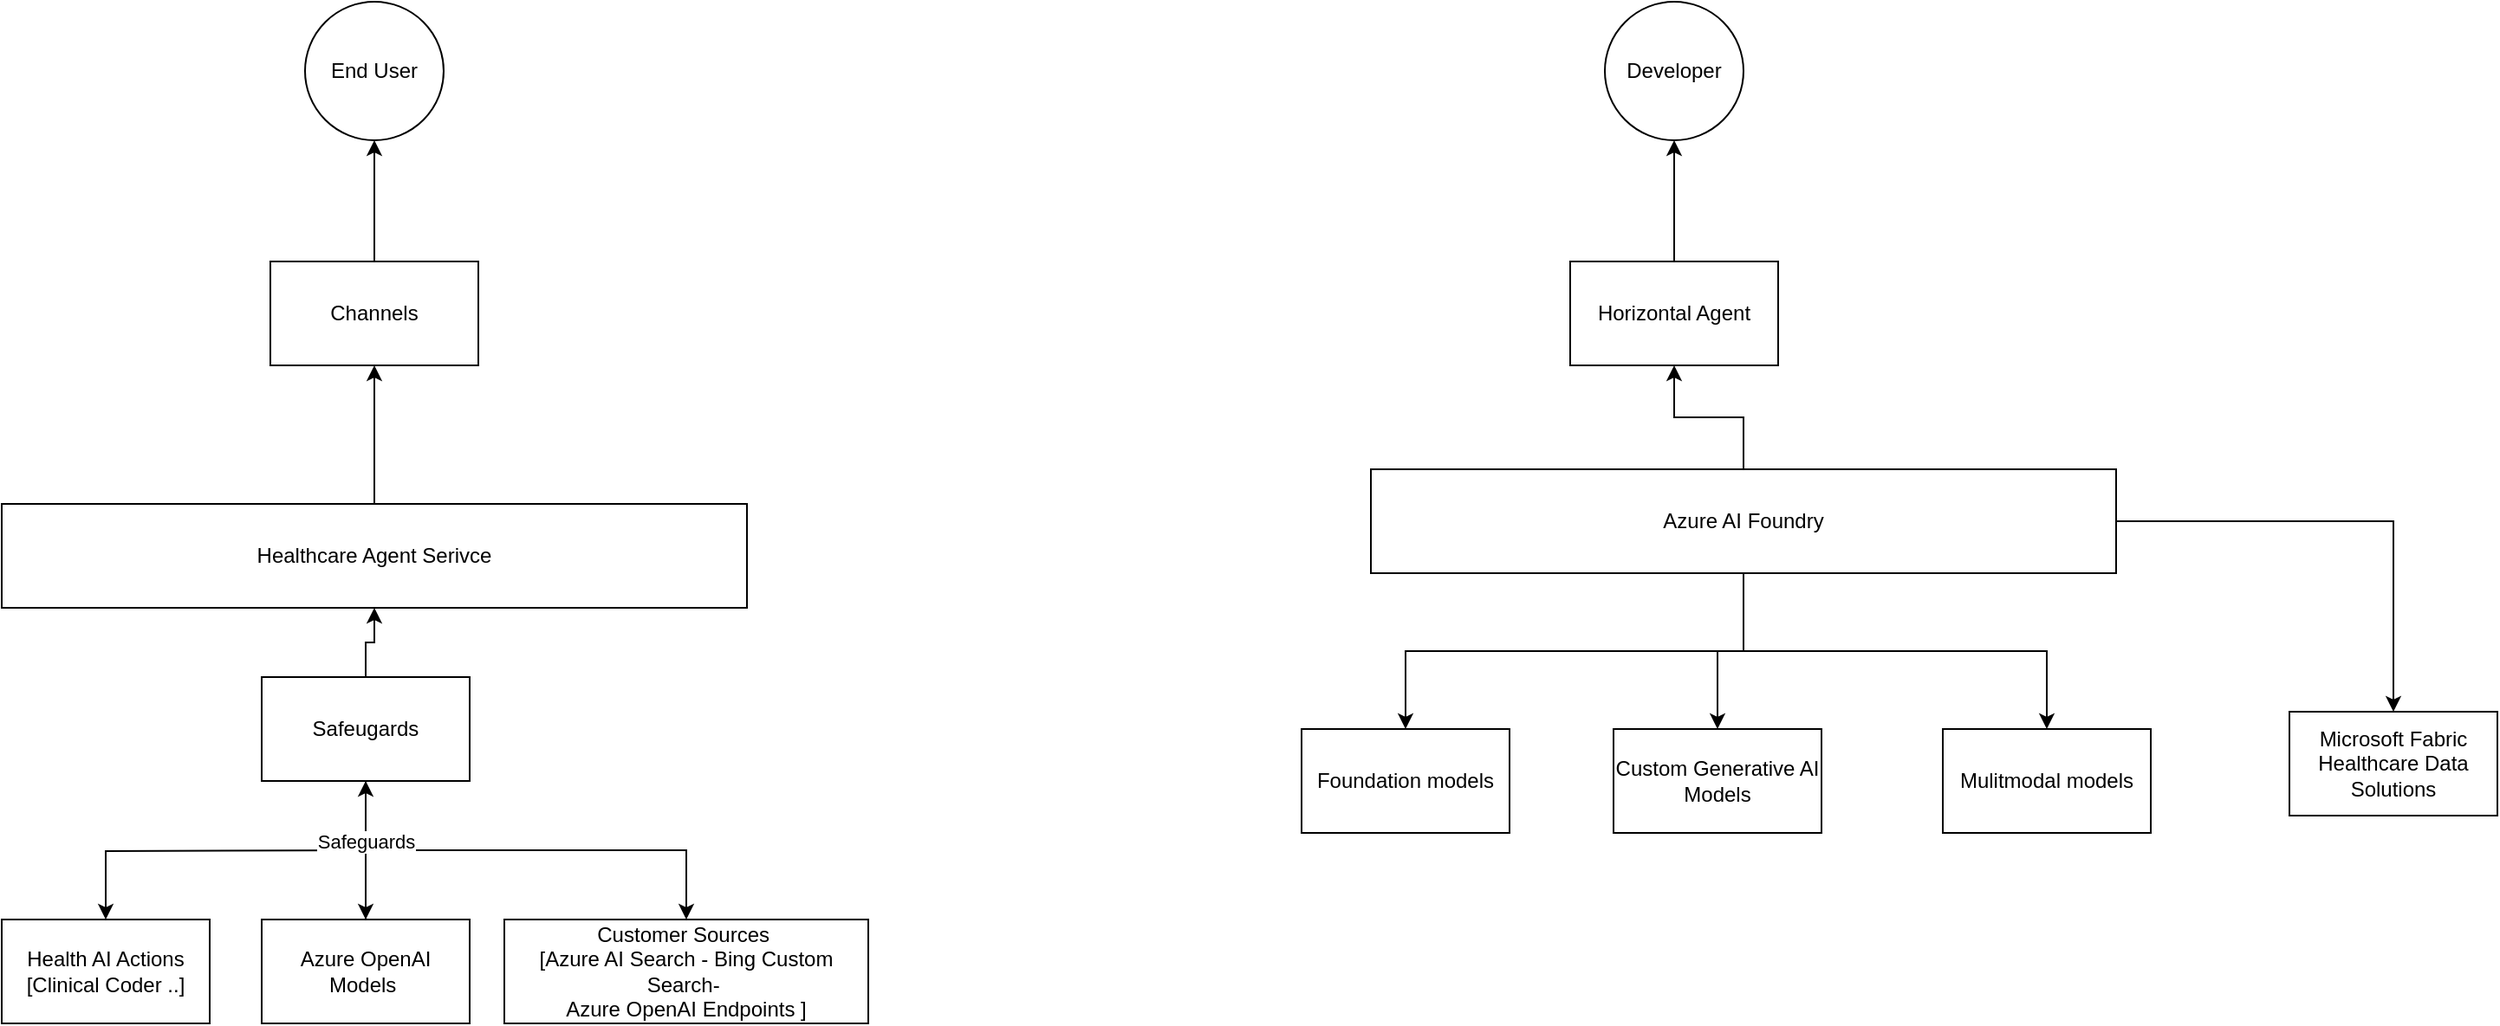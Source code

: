 <mxfile version="24.8.4">
  <diagram name="Page-1" id="gJE2AnwYcfwifxKgHytU">
    <mxGraphModel dx="2026" dy="1146" grid="1" gridSize="10" guides="1" tooltips="1" connect="1" arrows="1" fold="1" page="1" pageScale="1" pageWidth="850" pageHeight="1100" math="0" shadow="0">
      <root>
        <mxCell id="0" />
        <mxCell id="1" parent="0" />
        <mxCell id="HyDi90Ld1Z15yoM46pRp-3" value="" style="edgeStyle=orthogonalEdgeStyle;rounded=0;orthogonalLoop=1;jettySize=auto;html=1;" parent="1" source="HyDi90Ld1Z15yoM46pRp-1" target="HyDi90Ld1Z15yoM46pRp-2" edge="1">
          <mxGeometry relative="1" as="geometry" />
        </mxCell>
        <mxCell id="HyDi90Ld1Z15yoM46pRp-5" value="" style="edgeStyle=orthogonalEdgeStyle;rounded=0;orthogonalLoop=1;jettySize=auto;html=1;exitX=0.5;exitY=1;exitDx=0;exitDy=0;" parent="1" source="HyDi90Ld1Z15yoM46pRp-1" target="HyDi90Ld1Z15yoM46pRp-4" edge="1">
          <mxGeometry relative="1" as="geometry" />
        </mxCell>
        <mxCell id="HyDi90Ld1Z15yoM46pRp-7" value="" style="edgeStyle=orthogonalEdgeStyle;rounded=0;orthogonalLoop=1;jettySize=auto;html=1;" parent="1" target="HyDi90Ld1Z15yoM46pRp-6" edge="1">
          <mxGeometry relative="1" as="geometry">
            <mxPoint x="450" y="590" as="sourcePoint" />
          </mxGeometry>
        </mxCell>
        <mxCell id="HyDi90Ld1Z15yoM46pRp-11" value="" style="edgeStyle=orthogonalEdgeStyle;rounded=0;orthogonalLoop=1;jettySize=auto;html=1;" parent="1" source="HyDi90Ld1Z15yoM46pRp-1" target="HyDi90Ld1Z15yoM46pRp-8" edge="1">
          <mxGeometry relative="1" as="geometry" />
        </mxCell>
        <mxCell id="HyDi90Ld1Z15yoM46pRp-1" value="Safeugards" style="rounded=0;whiteSpace=wrap;html=1;" parent="1" vertex="1">
          <mxGeometry x="380" y="490" width="120" height="60" as="geometry" />
        </mxCell>
        <mxCell id="HyDi90Ld1Z15yoM46pRp-9" value="" style="edgeStyle=orthogonalEdgeStyle;rounded=0;orthogonalLoop=1;jettySize=auto;html=1;entryX=0.5;entryY=1;entryDx=0;entryDy=0;" parent="1" source="HyDi90Ld1Z15yoM46pRp-2" target="HyDi90Ld1Z15yoM46pRp-1" edge="1">
          <mxGeometry relative="1" as="geometry" />
        </mxCell>
        <mxCell id="HyDi90Ld1Z15yoM46pRp-10" value="Safeguards" style="edgeLabel;html=1;align=center;verticalAlign=middle;resizable=0;points=[];" parent="HyDi90Ld1Z15yoM46pRp-9" vertex="1" connectable="0">
          <mxGeometry x="0.133" relative="1" as="geometry">
            <mxPoint as="offset" />
          </mxGeometry>
        </mxCell>
        <mxCell id="HyDi90Ld1Z15yoM46pRp-2" value="Azure OpenAI Models&amp;nbsp;" style="rounded=0;whiteSpace=wrap;html=1;" parent="1" vertex="1">
          <mxGeometry x="380" y="630" width="120" height="60" as="geometry" />
        </mxCell>
        <mxCell id="HyDi90Ld1Z15yoM46pRp-4" value="Customer Sources&amp;nbsp;&lt;div&gt;[Azure AI Search - Bing Custom Search-&amp;nbsp;&lt;br&gt;Azure OpenAI Endpoints ]&lt;/div&gt;" style="whiteSpace=wrap;html=1;rounded=0;" parent="1" vertex="1">
          <mxGeometry x="520" y="630" width="210" height="60" as="geometry" />
        </mxCell>
        <mxCell id="HyDi90Ld1Z15yoM46pRp-6" value="Health AI Actions&lt;div&gt;[Clinical Coder ..]&lt;/div&gt;" style="rounded=0;whiteSpace=wrap;html=1;" parent="1" vertex="1">
          <mxGeometry x="230" y="630" width="120" height="60" as="geometry" />
        </mxCell>
        <mxCell id="uN1fEKKzv_iWE6055QBn-8" value="" style="edgeStyle=orthogonalEdgeStyle;rounded=0;orthogonalLoop=1;jettySize=auto;html=1;" edge="1" parent="1" source="HyDi90Ld1Z15yoM46pRp-8" target="uN1fEKKzv_iWE6055QBn-7">
          <mxGeometry relative="1" as="geometry" />
        </mxCell>
        <mxCell id="HyDi90Ld1Z15yoM46pRp-8" value="Healthcare Agent Serivce" style="whiteSpace=wrap;html=1;rounded=0;" parent="1" vertex="1">
          <mxGeometry x="230" y="390" width="430" height="60" as="geometry" />
        </mxCell>
        <mxCell id="uN1fEKKzv_iWE6055QBn-2" value="" style="edgeStyle=orthogonalEdgeStyle;rounded=0;orthogonalLoop=1;jettySize=auto;html=1;" edge="1" parent="1" source="HyDi90Ld1Z15yoM46pRp-12" target="uN1fEKKzv_iWE6055QBn-1">
          <mxGeometry relative="1" as="geometry" />
        </mxCell>
        <mxCell id="uN1fEKKzv_iWE6055QBn-4" value="" style="edgeStyle=orthogonalEdgeStyle;rounded=0;orthogonalLoop=1;jettySize=auto;html=1;" edge="1" parent="1" source="HyDi90Ld1Z15yoM46pRp-12" target="uN1fEKKzv_iWE6055QBn-3">
          <mxGeometry relative="1" as="geometry" />
        </mxCell>
        <mxCell id="uN1fEKKzv_iWE6055QBn-6" value="" style="edgeStyle=orthogonalEdgeStyle;rounded=0;orthogonalLoop=1;jettySize=auto;html=1;" edge="1" parent="1" source="HyDi90Ld1Z15yoM46pRp-12" target="uN1fEKKzv_iWE6055QBn-5">
          <mxGeometry relative="1" as="geometry" />
        </mxCell>
        <mxCell id="uN1fEKKzv_iWE6055QBn-12" value="" style="edgeStyle=orthogonalEdgeStyle;rounded=0;orthogonalLoop=1;jettySize=auto;html=1;" edge="1" parent="1" source="HyDi90Ld1Z15yoM46pRp-12" target="uN1fEKKzv_iWE6055QBn-11">
          <mxGeometry relative="1" as="geometry" />
        </mxCell>
        <mxCell id="uN1fEKKzv_iWE6055QBn-16" value="" style="edgeStyle=orthogonalEdgeStyle;rounded=0;orthogonalLoop=1;jettySize=auto;html=1;" edge="1" parent="1" source="HyDi90Ld1Z15yoM46pRp-12" target="uN1fEKKzv_iWE6055QBn-15">
          <mxGeometry relative="1" as="geometry" />
        </mxCell>
        <mxCell id="HyDi90Ld1Z15yoM46pRp-12" value="Azure AI Foundry" style="whiteSpace=wrap;html=1;rounded=0;" parent="1" vertex="1">
          <mxGeometry x="1020" y="370" width="430" height="60" as="geometry" />
        </mxCell>
        <mxCell id="uN1fEKKzv_iWE6055QBn-1" value="Foundation models" style="whiteSpace=wrap;html=1;rounded=0;" vertex="1" parent="1">
          <mxGeometry x="980" y="520" width="120" height="60" as="geometry" />
        </mxCell>
        <mxCell id="uN1fEKKzv_iWE6055QBn-3" value="Custom Generative AI Models" style="whiteSpace=wrap;html=1;rounded=0;" vertex="1" parent="1">
          <mxGeometry x="1160" y="520" width="120" height="60" as="geometry" />
        </mxCell>
        <mxCell id="uN1fEKKzv_iWE6055QBn-5" value="Mulitmodal models" style="whiteSpace=wrap;html=1;rounded=0;" vertex="1" parent="1">
          <mxGeometry x="1350" y="520" width="120" height="60" as="geometry" />
        </mxCell>
        <mxCell id="uN1fEKKzv_iWE6055QBn-10" value="" style="edgeStyle=orthogonalEdgeStyle;rounded=0;orthogonalLoop=1;jettySize=auto;html=1;" edge="1" parent="1" source="uN1fEKKzv_iWE6055QBn-7" target="uN1fEKKzv_iWE6055QBn-9">
          <mxGeometry relative="1" as="geometry" />
        </mxCell>
        <mxCell id="uN1fEKKzv_iWE6055QBn-7" value="Channels" style="whiteSpace=wrap;html=1;rounded=0;" vertex="1" parent="1">
          <mxGeometry x="385" y="250" width="120" height="60" as="geometry" />
        </mxCell>
        <mxCell id="uN1fEKKzv_iWE6055QBn-9" value="End User" style="ellipse;whiteSpace=wrap;html=1;rounded=0;" vertex="1" parent="1">
          <mxGeometry x="405" y="100" width="80" height="80" as="geometry" />
        </mxCell>
        <mxCell id="uN1fEKKzv_iWE6055QBn-14" value="" style="edgeStyle=orthogonalEdgeStyle;rounded=0;orthogonalLoop=1;jettySize=auto;html=1;" edge="1" parent="1" source="uN1fEKKzv_iWE6055QBn-11" target="uN1fEKKzv_iWE6055QBn-13">
          <mxGeometry relative="1" as="geometry" />
        </mxCell>
        <mxCell id="uN1fEKKzv_iWE6055QBn-11" value="Horizontal Agent" style="whiteSpace=wrap;html=1;rounded=0;" vertex="1" parent="1">
          <mxGeometry x="1135" y="250" width="120" height="60" as="geometry" />
        </mxCell>
        <mxCell id="uN1fEKKzv_iWE6055QBn-13" value="Developer" style="ellipse;whiteSpace=wrap;html=1;rounded=0;" vertex="1" parent="1">
          <mxGeometry x="1155" y="100" width="80" height="80" as="geometry" />
        </mxCell>
        <mxCell id="uN1fEKKzv_iWE6055QBn-15" value="Microsoft Fabric Healthcare Data Solutions" style="whiteSpace=wrap;html=1;rounded=0;" vertex="1" parent="1">
          <mxGeometry x="1550" y="510" width="120" height="60" as="geometry" />
        </mxCell>
      </root>
    </mxGraphModel>
  </diagram>
</mxfile>
